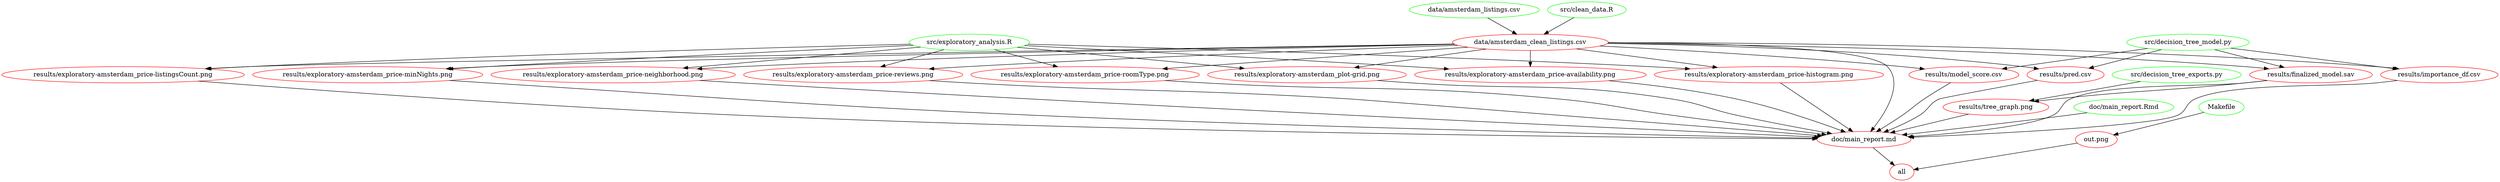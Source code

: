 digraph G {
n25[label="Makefile", color="green"];
n2[label="all", color="red"];
n5[label="data/amsterdam_clean_listings.csv", color="red"];
n6[label="data/amsterdam_listings.csv", color="green"];
n4[label="doc/main_report.Rmd", color="green"];
n3[label="doc/main_report.md", color="red"];
n24[label="out.png", color="red"];
n8[label="results/exploratory-amsterdam_plot-grid.png", color="red"];
n15[label="results/exploratory-amsterdam_price-availability.png", color="red"];
n10[label="results/exploratory-amsterdam_price-histogram.png", color="red"];
n13[label="results/exploratory-amsterdam_price-listingsCount.png", color="red"];
n11[label="results/exploratory-amsterdam_price-minNights.png", color="red"];
n16[label="results/exploratory-amsterdam_price-neighborhood.png", color="red"];
n12[label="results/exploratory-amsterdam_price-reviews.png", color="red"];
n14[label="results/exploratory-amsterdam_price-roomType.png", color="red"];
n17[label="results/finalized_model.sav", color="red"];
n19[label="results/importance_df.csv", color="red"];
n20[label="results/model_score.csv", color="red"];
n21[label="results/pred.csv", color="red"];
n22[label="results/tree_graph.png", color="red"];
n7[label="src/clean_data.R", color="green"];
n23[label="src/decision_tree_exports.py", color="green"];
n18[label="src/decision_tree_model.py", color="green"];
n9[label="src/exploratory_analysis.R", color="green"];
n3 -> n2 ; 
n24 -> n2 ; 
n6 -> n5 ; 
n7 -> n5 ; 
n5 -> n3 ; 
n4 -> n3 ; 
n8 -> n3 ; 
n15 -> n3 ; 
n10 -> n3 ; 
n13 -> n3 ; 
n11 -> n3 ; 
n16 -> n3 ; 
n12 -> n3 ; 
n14 -> n3 ; 
n17 -> n3 ; 
n19 -> n3 ; 
n20 -> n3 ; 
n21 -> n3 ; 
n22 -> n3 ; 
n25 -> n24 ; 
n5 -> n8 ; 
n9 -> n8 ; 
n5 -> n15 ; 
n9 -> n15 ; 
n5 -> n10 ; 
n9 -> n10 ; 
n5 -> n13 ; 
n9 -> n13 ; 
n5 -> n11 ; 
n9 -> n11 ; 
n5 -> n16 ; 
n9 -> n16 ; 
n5 -> n12 ; 
n9 -> n12 ; 
n5 -> n14 ; 
n9 -> n14 ; 
n5 -> n17 ; 
n18 -> n17 ; 
n5 -> n19 ; 
n18 -> n19 ; 
n5 -> n20 ; 
n18 -> n20 ; 
n5 -> n21 ; 
n18 -> n21 ; 
n17 -> n22 ; 
n23 -> n22 ; 
}

